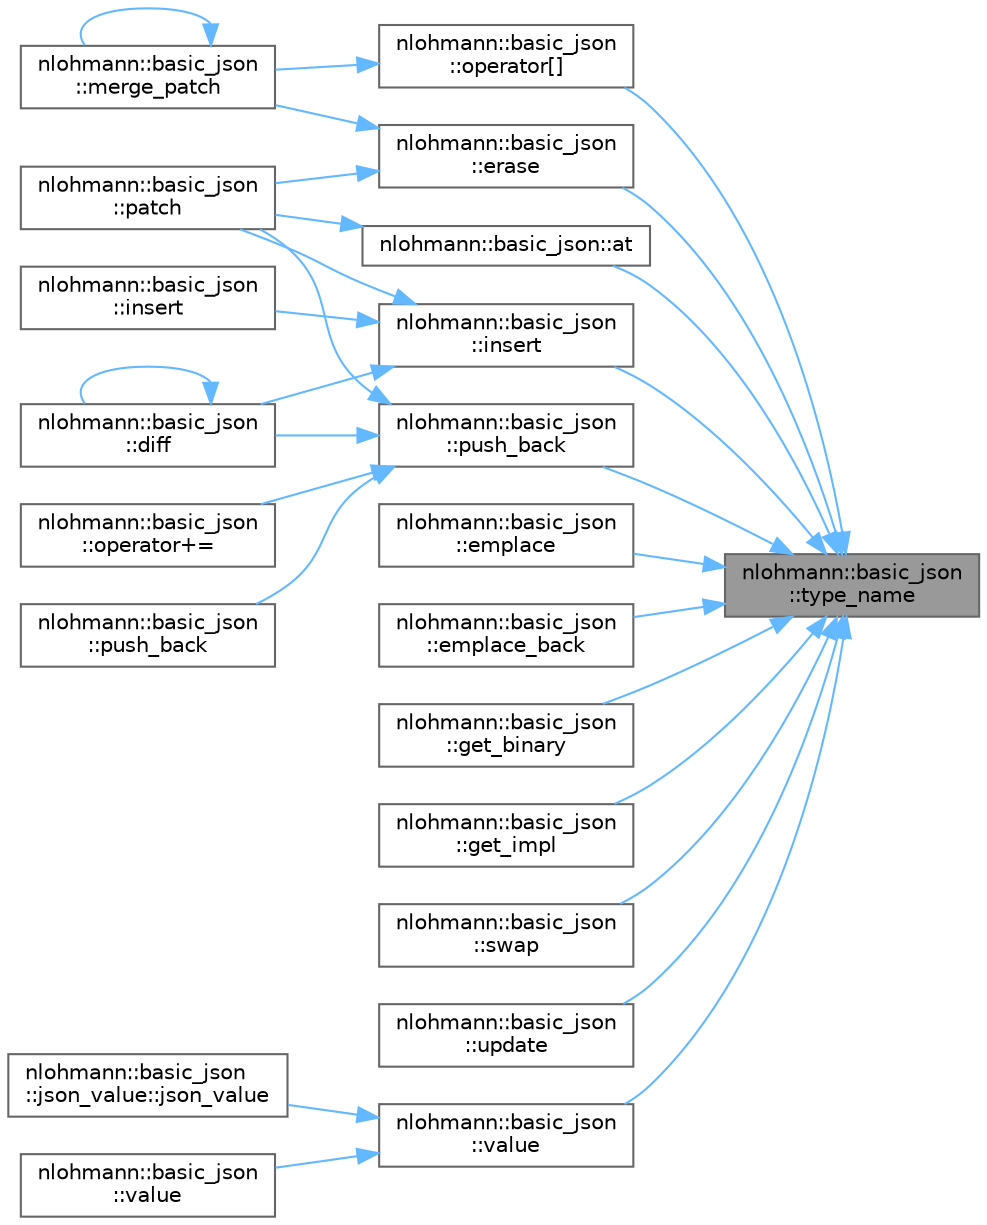digraph "nlohmann::basic_json::type_name"
{
 // LATEX_PDF_SIZE
  bgcolor="transparent";
  edge [fontname=Helvetica,fontsize=10,labelfontname=Helvetica,labelfontsize=10];
  node [fontname=Helvetica,fontsize=10,shape=box,height=0.2,width=0.4];
  rankdir="RL";
  Node1 [label="nlohmann::basic_json\l::type_name",height=0.2,width=0.4,color="gray40", fillcolor="grey60", style="filled", fontcolor="black",tooltip="return the type as string"];
  Node1 -> Node2 [dir="back",color="steelblue1",style="solid"];
  Node2 [label="nlohmann::basic_json::at",height=0.2,width=0.4,color="grey40", fillcolor="white", style="filled",URL="$a01659.html#a52b18a5b7e68652c65b070900c438c6e",tooltip="access specified array element with bounds checking"];
  Node2 -> Node3 [dir="back",color="steelblue1",style="solid"];
  Node3 [label="nlohmann::basic_json\l::patch",height=0.2,width=0.4,color="grey40", fillcolor="white", style="filled",URL="$a01659.html#adcc786998f220a5b3083ee8a37c4553e",tooltip="applies a JSON patch"];
  Node1 -> Node4 [dir="back",color="steelblue1",style="solid"];
  Node4 [label="nlohmann::basic_json\l::emplace",height=0.2,width=0.4,color="grey40", fillcolor="white", style="filled",URL="$a01659.html#af244c096197a233edba4c83200ae66ac",tooltip="add an object to an object if key does not exist"];
  Node1 -> Node5 [dir="back",color="steelblue1",style="solid"];
  Node5 [label="nlohmann::basic_json\l::emplace_back",height=0.2,width=0.4,color="grey40", fillcolor="white", style="filled",URL="$a01659.html#a15c0a5db4fb12d49433801bbe6436bfb",tooltip="add an object to an array"];
  Node1 -> Node6 [dir="back",color="steelblue1",style="solid"];
  Node6 [label="nlohmann::basic_json\l::erase",height=0.2,width=0.4,color="grey40", fillcolor="white", style="filled",URL="$a01659.html#a494632b69bbe1d0153d3bedad0901b8e",tooltip="remove element given an iterator"];
  Node6 -> Node7 [dir="back",color="steelblue1",style="solid"];
  Node7 [label="nlohmann::basic_json\l::merge_patch",height=0.2,width=0.4,color="grey40", fillcolor="white", style="filled",URL="$a01659.html#a844a77cb154752d12118f10af26d54cb",tooltip="applies a JSON Merge Patch"];
  Node7 -> Node7 [dir="back",color="steelblue1",style="solid"];
  Node6 -> Node3 [dir="back",color="steelblue1",style="solid"];
  Node1 -> Node8 [dir="back",color="steelblue1",style="solid"];
  Node8 [label="nlohmann::basic_json\l::get_binary",height=0.2,width=0.4,color="grey40", fillcolor="white", style="filled",URL="$a01659.html#a23c2e02101cc62e1aec1d6ddaef0e340",tooltip=" "];
  Node1 -> Node9 [dir="back",color="steelblue1",style="solid"];
  Node9 [label="nlohmann::basic_json\l::get_impl",height=0.2,width=0.4,color="grey40", fillcolor="white", style="filled",URL="$a01659.html#a462f82051df2a68142c2bbd0a2798f56",tooltip="get a boolean (explicit)"];
  Node1 -> Node10 [dir="back",color="steelblue1",style="solid"];
  Node10 [label="nlohmann::basic_json\l::insert",height=0.2,width=0.4,color="grey40", fillcolor="white", style="filled",URL="$a01659.html#aeb86e8478e20d95970a8b61ff01dce3b",tooltip="inserts element"];
  Node10 -> Node11 [dir="back",color="steelblue1",style="solid"];
  Node11 [label="nlohmann::basic_json\l::diff",height=0.2,width=0.4,color="grey40", fillcolor="white", style="filled",URL="$a01659.html#a1c1f21327df91a4dd6c5f5a107240385",tooltip="creates a diff as a JSON patch"];
  Node11 -> Node11 [dir="back",color="steelblue1",style="solid"];
  Node10 -> Node12 [dir="back",color="steelblue1",style="solid"];
  Node12 [label="nlohmann::basic_json\l::insert",height=0.2,width=0.4,color="grey40", fillcolor="white", style="filled",URL="$a01659.html#a9c5b9de8a4a759861cb600b38a6c81b1",tooltip="inserts element"];
  Node10 -> Node3 [dir="back",color="steelblue1",style="solid"];
  Node1 -> Node13 [dir="back",color="steelblue1",style="solid"];
  Node13 [label="nlohmann::basic_json\l::operator[]",height=0.2,width=0.4,color="grey40", fillcolor="white", style="filled",URL="$a01659.html#a9ea67fc1ef0ccc42e1d5388fe0416ae5",tooltip="access specified array element"];
  Node13 -> Node7 [dir="back",color="steelblue1",style="solid"];
  Node1 -> Node14 [dir="back",color="steelblue1",style="solid"];
  Node14 [label="nlohmann::basic_json\l::push_back",height=0.2,width=0.4,color="grey40", fillcolor="white", style="filled",URL="$a01659.html#ab9e0253c92736db021840105d374c4c4",tooltip="add an object to an array"];
  Node14 -> Node11 [dir="back",color="steelblue1",style="solid"];
  Node14 -> Node15 [dir="back",color="steelblue1",style="solid"];
  Node15 [label="nlohmann::basic_json\l::operator+=",height=0.2,width=0.4,color="grey40", fillcolor="white", style="filled",URL="$a01659.html#a40226d9c84fcb9cb948ae0c27b842c57",tooltip="add an object to an array"];
  Node14 -> Node3 [dir="back",color="steelblue1",style="solid"];
  Node14 -> Node16 [dir="back",color="steelblue1",style="solid"];
  Node16 [label="nlohmann::basic_json\l::push_back",height=0.2,width=0.4,color="grey40", fillcolor="white", style="filled",URL="$a01659.html#a4567cf75f19b1efca090f75d7a8a350a",tooltip="add an object to an object"];
  Node1 -> Node17 [dir="back",color="steelblue1",style="solid"];
  Node17 [label="nlohmann::basic_json\l::swap",height=0.2,width=0.4,color="grey40", fillcolor="white", style="filled",URL="$a01659.html#a76126242de262f6d38cadda19e0d13e1",tooltip="exchanges the values"];
  Node1 -> Node18 [dir="back",color="steelblue1",style="solid"];
  Node18 [label="nlohmann::basic_json\l::update",height=0.2,width=0.4,color="grey40", fillcolor="white", style="filled",URL="$a01659.html#a377819905d567f6f523dcbc592cb6356",tooltip="updates a JSON object from another object, overwriting existing keys"];
  Node1 -> Node19 [dir="back",color="steelblue1",style="solid"];
  Node19 [label="nlohmann::basic_json\l::value",height=0.2,width=0.4,color="grey40", fillcolor="white", style="filled",URL="$a01659.html#a11641b35219676b225d9bd15c7677659",tooltip="access specified object element with default value"];
  Node19 -> Node20 [dir="back",color="steelblue1",style="solid"];
  Node20 [label="nlohmann::basic_json\l::json_value::json_value",height=0.2,width=0.4,color="grey40", fillcolor="white", style="filled",URL="$a02059.html#ad7f122fa9bfc5aa4d9b65a3059892146",tooltip="constructor for strings"];
  Node19 -> Node21 [dir="back",color="steelblue1",style="solid"];
  Node21 [label="nlohmann::basic_json\l::value",height=0.2,width=0.4,color="grey40", fillcolor="white", style="filled",URL="$a01659.html#adcfdefe95d5c2471a5c97e911d46ee88",tooltip="overload for a default value of type const char*"];
}
